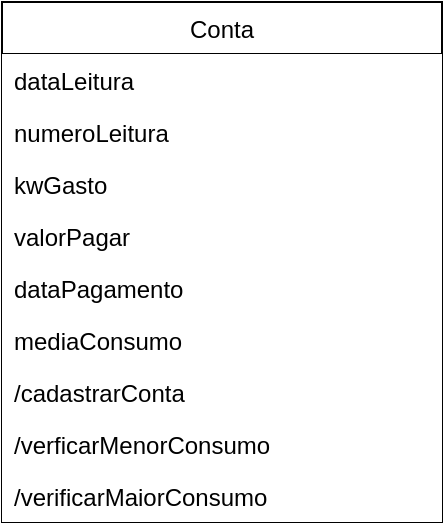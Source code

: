 <mxfile version="13.6.5"><diagram id="tgycK7SuI5I_bzTPI4kx" name="Page-1"><mxGraphModel dx="801" dy="495" grid="1" gridSize="10" guides="1" tooltips="1" connect="1" arrows="1" fold="1" page="1" pageScale="1" pageWidth="827" pageHeight="1169" math="0" shadow="0"><root><mxCell id="0"/><mxCell id="1" parent="0"/><mxCell id="_41Bq8cX2_8HWKm_PNtI-48" value="Conta" style="swimlane;fontStyle=0;childLayout=stackLayout;horizontal=1;startSize=26;fillColor=#FFFFFF;horizontalStack=0;resizeParent=1;resizeParentMax=0;resizeLast=0;collapsible=1;marginBottom=0;" vertex="1" parent="1"><mxGeometry x="320" y="340" width="220" height="260" as="geometry"/></mxCell><mxCell id="_41Bq8cX2_8HWKm_PNtI-49" value="dataLeitura" style="text;strokeColor=none;fillColor=#FFFFFF;align=left;verticalAlign=top;spacingLeft=4;spacingRight=4;overflow=hidden;rotatable=0;points=[[0,0.5],[1,0.5]];portConstraint=eastwest;" vertex="1" parent="_41Bq8cX2_8HWKm_PNtI-48"><mxGeometry y="26" width="220" height="26" as="geometry"/></mxCell><mxCell id="_41Bq8cX2_8HWKm_PNtI-50" value="numeroLeitura" style="text;strokeColor=none;fillColor=#FFFFFF;align=left;verticalAlign=top;spacingLeft=4;spacingRight=4;overflow=hidden;rotatable=0;points=[[0,0.5],[1,0.5]];portConstraint=eastwest;" vertex="1" parent="_41Bq8cX2_8HWKm_PNtI-48"><mxGeometry y="52" width="220" height="26" as="geometry"/></mxCell><mxCell id="_41Bq8cX2_8HWKm_PNtI-51" value="kwGasto" style="text;strokeColor=none;fillColor=#FFFFFF;align=left;verticalAlign=top;spacingLeft=4;spacingRight=4;overflow=hidden;rotatable=0;points=[[0,0.5],[1,0.5]];portConstraint=eastwest;" vertex="1" parent="_41Bq8cX2_8HWKm_PNtI-48"><mxGeometry y="78" width="220" height="26" as="geometry"/></mxCell><mxCell id="_41Bq8cX2_8HWKm_PNtI-52" value="valorPagar" style="text;strokeColor=none;fillColor=#FFFFFF;align=left;verticalAlign=top;spacingLeft=4;spacingRight=4;overflow=hidden;rotatable=0;points=[[0,0.5],[1,0.5]];portConstraint=eastwest;" vertex="1" parent="_41Bq8cX2_8HWKm_PNtI-48"><mxGeometry y="104" width="220" height="26" as="geometry"/></mxCell><mxCell id="_41Bq8cX2_8HWKm_PNtI-53" value="dataPagamento" style="text;strokeColor=none;fillColor=#FFFFFF;align=left;verticalAlign=top;spacingLeft=4;spacingRight=4;overflow=hidden;rotatable=0;points=[[0,0.5],[1,0.5]];portConstraint=eastwest;" vertex="1" parent="_41Bq8cX2_8HWKm_PNtI-48"><mxGeometry y="130" width="220" height="26" as="geometry"/></mxCell><mxCell id="_41Bq8cX2_8HWKm_PNtI-66" value="mediaConsumo" style="text;strokeColor=none;fillColor=#FFFFFF;align=left;verticalAlign=top;spacingLeft=4;spacingRight=4;overflow=hidden;rotatable=0;points=[[0,0.5],[1,0.5]];portConstraint=eastwest;" vertex="1" parent="_41Bq8cX2_8HWKm_PNtI-48"><mxGeometry y="156" width="220" height="26" as="geometry"/></mxCell><mxCell id="_41Bq8cX2_8HWKm_PNtI-67" value="/cadastrarConta" style="text;strokeColor=none;fillColor=#FFFFFF;align=left;verticalAlign=top;spacingLeft=4;spacingRight=4;overflow=hidden;rotatable=0;points=[[0,0.5],[1,0.5]];portConstraint=eastwest;" vertex="1" parent="_41Bq8cX2_8HWKm_PNtI-48"><mxGeometry y="182" width="220" height="26" as="geometry"/></mxCell><mxCell id="_41Bq8cX2_8HWKm_PNtI-68" value="/verficarMenorConsumo" style="text;strokeColor=none;fillColor=#FFFFFF;align=left;verticalAlign=top;spacingLeft=4;spacingRight=4;overflow=hidden;rotatable=0;points=[[0,0.5],[1,0.5]];portConstraint=eastwest;" vertex="1" parent="_41Bq8cX2_8HWKm_PNtI-48"><mxGeometry y="208" width="220" height="26" as="geometry"/></mxCell><mxCell id="_41Bq8cX2_8HWKm_PNtI-69" value="/verificarMaiorConsumo" style="text;strokeColor=none;fillColor=#FFFFFF;align=left;verticalAlign=top;spacingLeft=4;spacingRight=4;overflow=hidden;rotatable=0;points=[[0,0.5],[1,0.5]];portConstraint=eastwest;" vertex="1" parent="_41Bq8cX2_8HWKm_PNtI-48"><mxGeometry y="234" width="220" height="26" as="geometry"/></mxCell></root></mxGraphModel></diagram></mxfile>